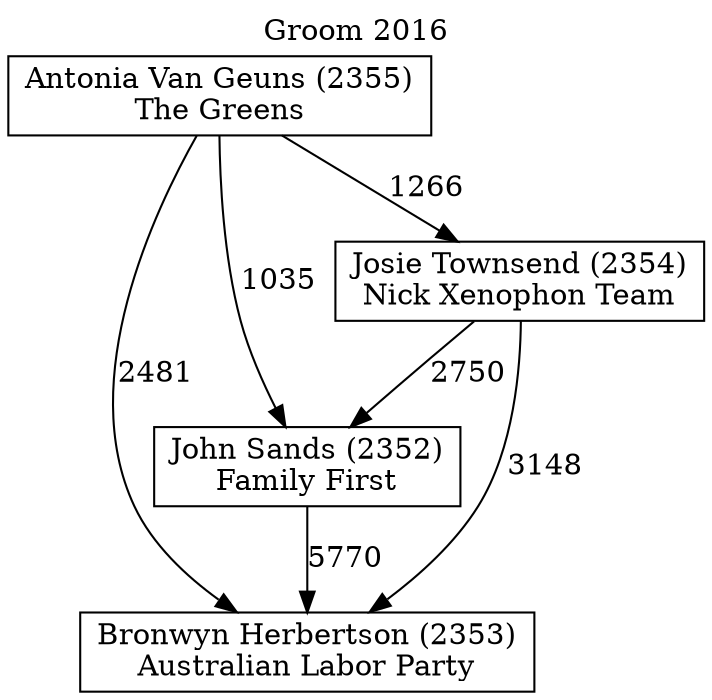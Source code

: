 // House preference flow
digraph "Bronwyn Herbertson (2353)_Groom_2016" {
	graph [label="Groom 2016" labelloc=t mclimit=10]
	node [shape=box]
	"John Sands (2352)" [label="John Sands (2352)
Family First"]
	"Bronwyn Herbertson (2353)" [label="Bronwyn Herbertson (2353)
Australian Labor Party"]
	"Antonia Van Geuns (2355)" [label="Antonia Van Geuns (2355)
The Greens"]
	"Josie Townsend (2354)" [label="Josie Townsend (2354)
Nick Xenophon Team"]
	"Josie Townsend (2354)" -> "John Sands (2352)" [label=2750]
	"John Sands (2352)" -> "Bronwyn Herbertson (2353)" [label=5770]
	"Josie Townsend (2354)" -> "Bronwyn Herbertson (2353)" [label=3148]
	"Antonia Van Geuns (2355)" -> "Bronwyn Herbertson (2353)" [label=2481]
	"Antonia Van Geuns (2355)" -> "John Sands (2352)" [label=1035]
	"Antonia Van Geuns (2355)" -> "Josie Townsend (2354)" [label=1266]
}
